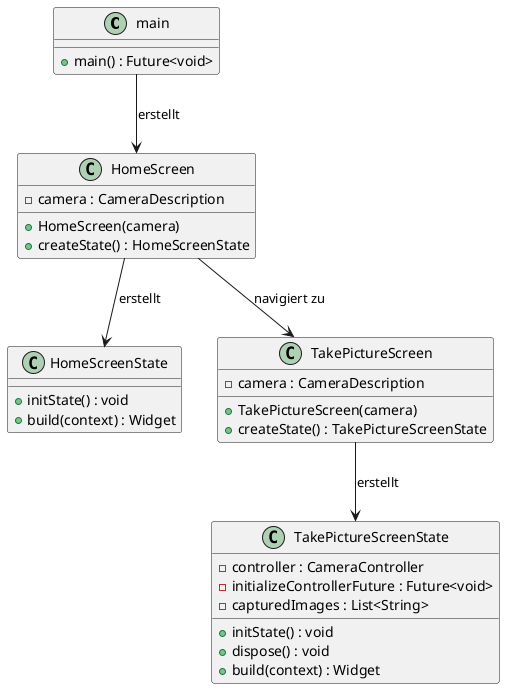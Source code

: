 @startuml umlinit

class main {
  +main() : Future<void>
}

class HomeScreen {
  -camera : CameraDescription
  +HomeScreen(camera)
  +createState() : HomeScreenState
}

class HomeScreenState {
  +initState() : void
  +build(context) : Widget
}

class TakePictureScreen {
  -camera : CameraDescription
  +TakePictureScreen(camera)
  +createState() : TakePictureScreenState
}

class TakePictureScreenState {
  -controller : CameraController
  -initializeControllerFuture : Future<void>
  -capturedImages : List<String>
  +initState() : void
  +dispose() : void
  +build(context) : Widget
}

main --> HomeScreen : erstellt
HomeScreen --> HomeScreenState : erstellt
HomeScreen --> TakePictureScreen : navigiert zu
TakePictureScreen --> TakePictureScreenState : erstellt

@enduml